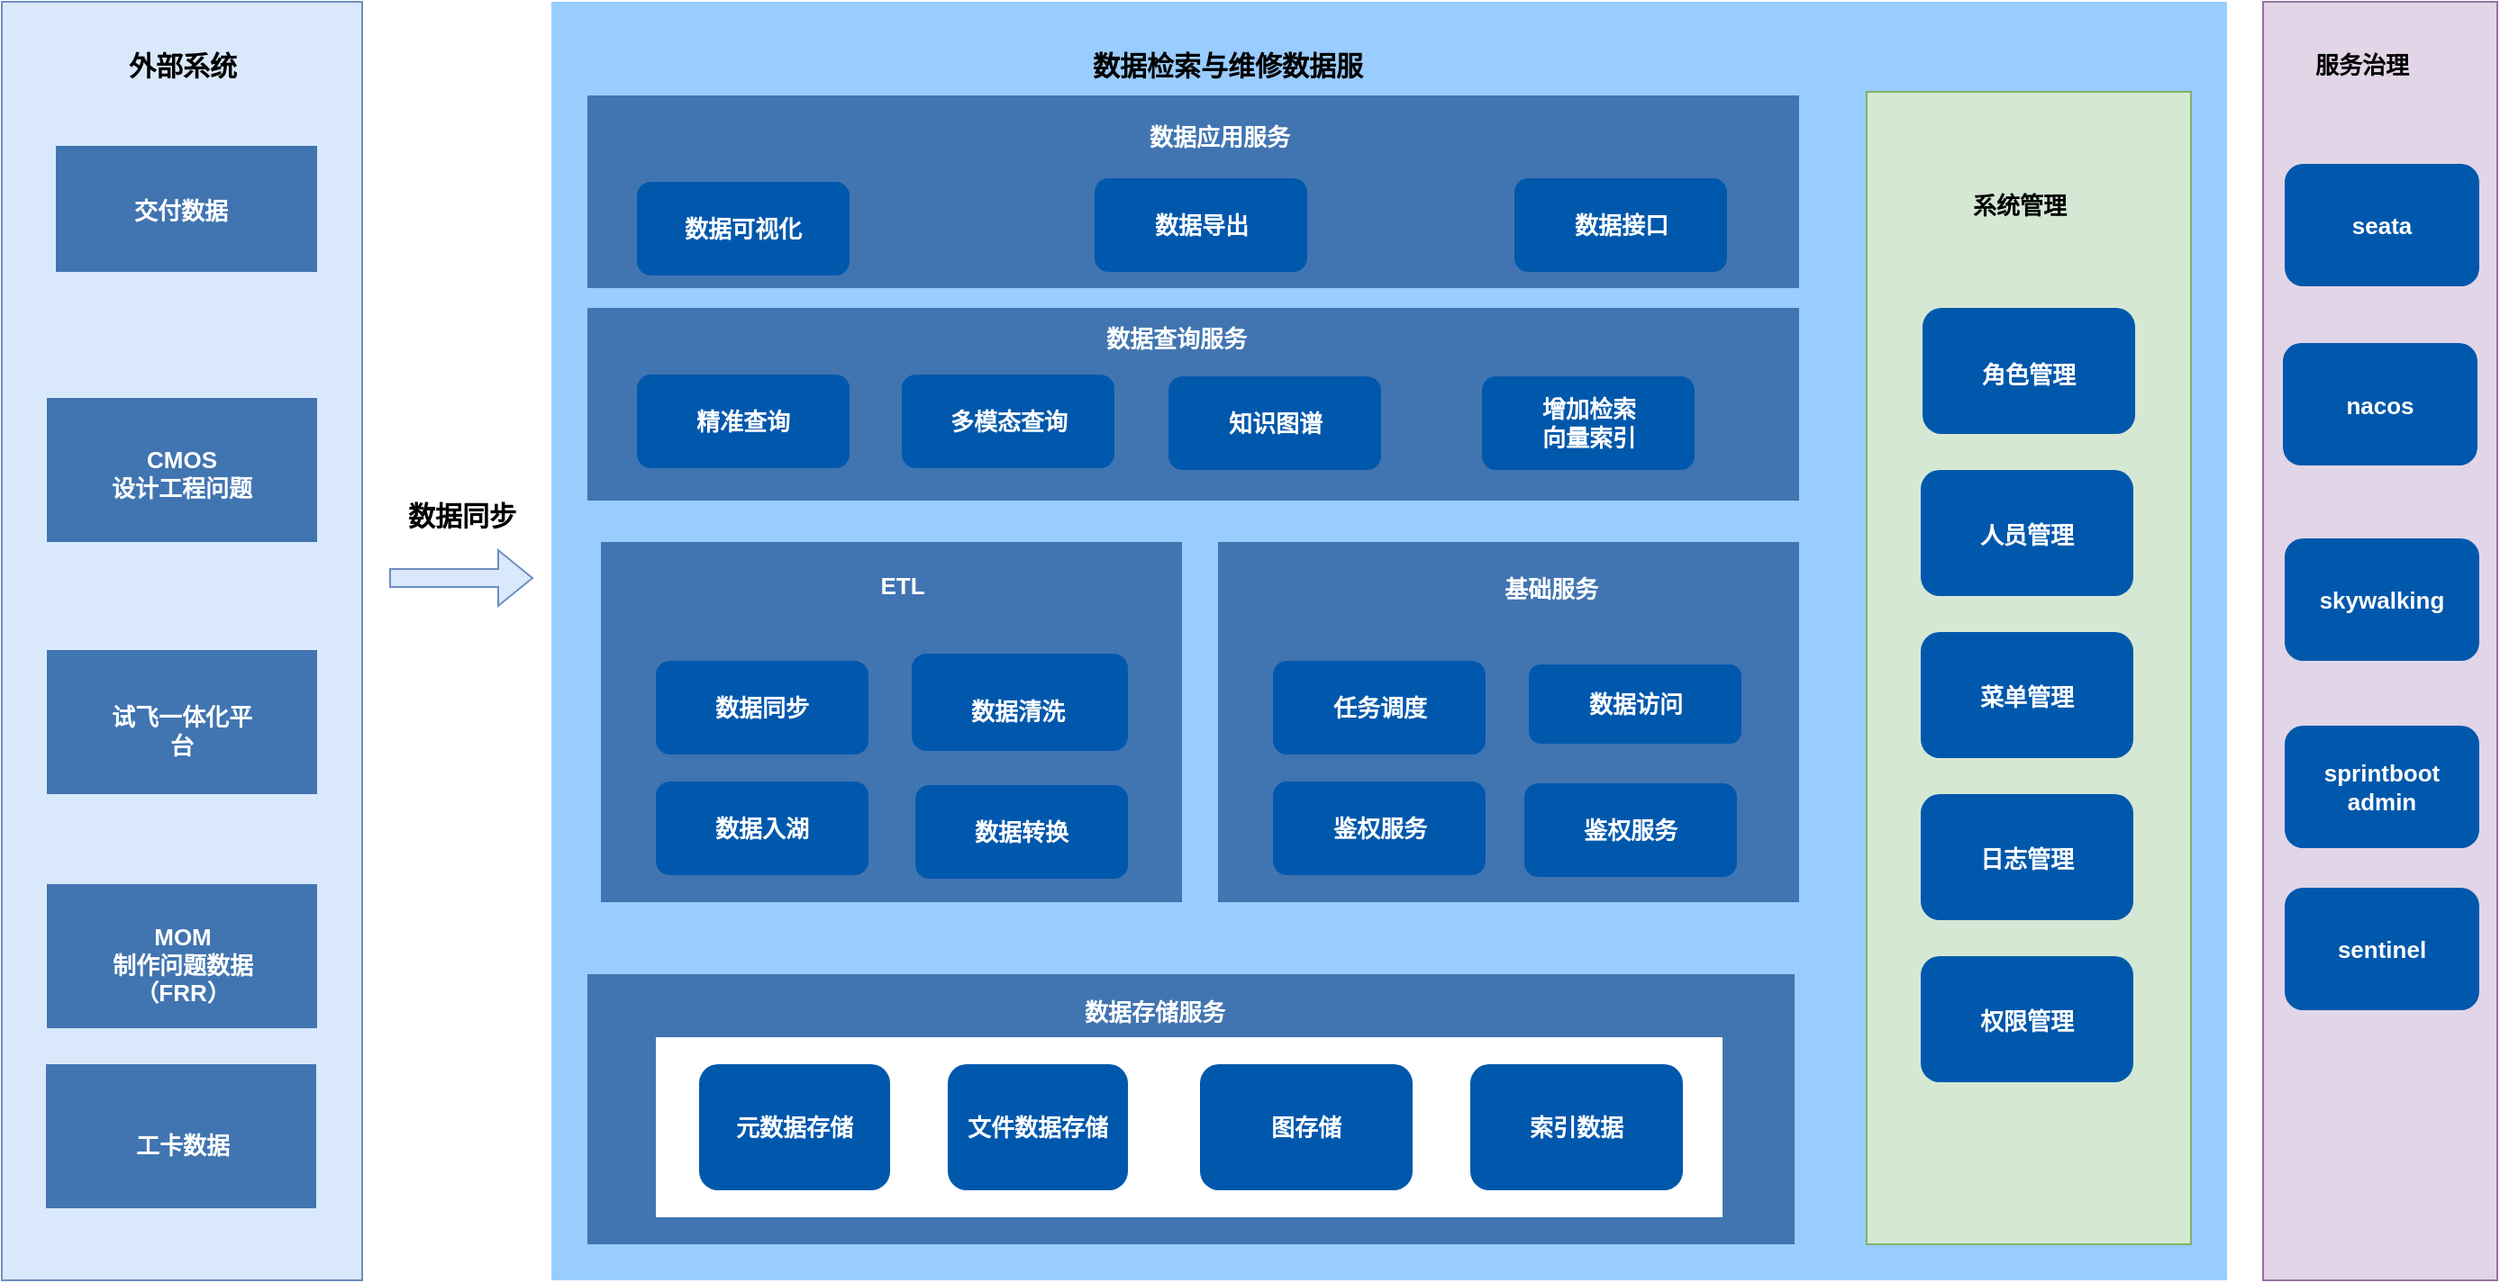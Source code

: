 <mxfile version="24.8.6">
  <diagram name="第 1 页" id="c73X7Lbp8dAQFBpgS6AY">
    <mxGraphModel dx="1517" dy="817" grid="1" gridSize="10" guides="1" tooltips="1" connect="1" arrows="1" fold="1" page="1" pageScale="1" pageWidth="827" pageHeight="1169" math="0" shadow="0">
      <root>
        <mxCell id="0" />
        <mxCell id="1" parent="0" />
        <mxCell id="gah0NT_OzrAsNBO6tPTt-1" value="" style="rounded=0;whiteSpace=wrap;html=1;fillColor=#99CCFF;strokeColor=none;" vertex="1" parent="1">
          <mxGeometry x="320" y="180" width="930" height="710" as="geometry" />
        </mxCell>
        <mxCell id="gah0NT_OzrAsNBO6tPTt-15" value="" style="rounded=0;whiteSpace=wrap;html=1;fillColor=#4175B1;fontStyle=1;fontSize=13;strokeColor=none;" vertex="1" parent="1">
          <mxGeometry x="340" y="720" width="670" height="150" as="geometry" />
        </mxCell>
        <mxCell id="gah0NT_OzrAsNBO6tPTt-24" value="" style="rounded=0;whiteSpace=wrap;html=1;fontStyle=1;fontSize=13;fillColor=#FFFFFF;strokeColor=none;" vertex="1" parent="1">
          <mxGeometry x="378" y="755" width="592" height="100" as="geometry" />
        </mxCell>
        <mxCell id="gah0NT_OzrAsNBO6tPTt-12" value="" style="rounded=0;whiteSpace=wrap;html=1;fillColor=#dae8fc;strokeColor=#6c8ebf;" vertex="1" parent="1">
          <mxGeometry x="15" y="180" width="200" height="710" as="geometry" />
        </mxCell>
        <mxCell id="gah0NT_OzrAsNBO6tPTt-2" value="数据检索与维修数据服" style="text;html=1;align=center;verticalAlign=middle;resizable=0;points=[];autosize=1;strokeColor=none;fillColor=none;fontStyle=1;fontFamily=Garamond;fontSize=15;strokeWidth=1;" vertex="1" parent="1">
          <mxGeometry x="610" y="200" width="170" height="30" as="geometry" />
        </mxCell>
        <mxCell id="gah0NT_OzrAsNBO6tPTt-3" value="" style="rounded=0;whiteSpace=wrap;html=1;fillColor=#4175B1;fontStyle=1;fontSize=13;strokeColor=none;" vertex="1" parent="1">
          <mxGeometry x="45" y="260" width="145" height="70" as="geometry" />
        </mxCell>
        <mxCell id="gah0NT_OzrAsNBO6tPTt-4" value="外部系统" style="text;html=1;align=center;verticalAlign=middle;resizable=0;points=[];autosize=1;strokeColor=none;fillColor=none;fontStyle=1;fontFamily=Garamond;fontSize=15;strokeWidth=1;" vertex="1" parent="1">
          <mxGeometry x="75" y="200" width="80" height="30" as="geometry" />
        </mxCell>
        <mxCell id="gah0NT_OzrAsNBO6tPTt-5" value="交付数据" style="text;html=1;align=center;verticalAlign=middle;whiteSpace=wrap;rounded=0;fontStyle=1;fontSize=13;strokeColor=none;fontColor=#FFFFFF;" vertex="1" parent="1">
          <mxGeometry x="84" y="280" width="61" height="32" as="geometry" />
        </mxCell>
        <mxCell id="gah0NT_OzrAsNBO6tPTt-6" value="" style="rounded=0;whiteSpace=wrap;html=1;fillColor=#4175B1;fontStyle=1;fontSize=13;strokeColor=none;" vertex="1" parent="1">
          <mxGeometry x="40" y="400" width="150" height="80" as="geometry" />
        </mxCell>
        <mxCell id="gah0NT_OzrAsNBO6tPTt-7" value="CMOS&lt;div&gt;设计工程问题&lt;/div&gt;" style="text;html=1;align=center;verticalAlign=middle;whiteSpace=wrap;rounded=0;fontStyle=1;fontSize=13;strokeColor=none;fontColor=#FFFFFF;" vertex="1" parent="1">
          <mxGeometry x="70" y="427" width="90" height="30" as="geometry" />
        </mxCell>
        <mxCell id="gah0NT_OzrAsNBO6tPTt-8" value="" style="rounded=0;whiteSpace=wrap;html=1;fillColor=#4175B1;fontStyle=1;fontSize=13;strokeColor=none;" vertex="1" parent="1">
          <mxGeometry x="40" y="540" width="150" height="80" as="geometry" />
        </mxCell>
        <mxCell id="gah0NT_OzrAsNBO6tPTt-9" value="试飞一体化平台" style="text;html=1;align=center;verticalAlign=middle;whiteSpace=wrap;rounded=0;fontStyle=1;fontSize=13;strokeColor=none;fontColor=#FFFFFF;" vertex="1" parent="1">
          <mxGeometry x="70" y="570" width="90" height="30" as="geometry" />
        </mxCell>
        <mxCell id="gah0NT_OzrAsNBO6tPTt-10" value="" style="rounded=0;whiteSpace=wrap;html=1;fillColor=#4175B1;fontStyle=1;fontSize=13;strokeColor=none;" vertex="1" parent="1">
          <mxGeometry x="40" y="670" width="150" height="80" as="geometry" />
        </mxCell>
        <mxCell id="gah0NT_OzrAsNBO6tPTt-11" value="MOM&lt;div&gt;制作问题数据（FRR）&lt;/div&gt;" style="text;html=1;align=center;verticalAlign=middle;whiteSpace=wrap;rounded=0;fontStyle=1;fontSize=13;strokeColor=none;fontColor=#FFFFFF;" vertex="1" parent="1">
          <mxGeometry x="58" y="700" width="115" height="30" as="geometry" />
        </mxCell>
        <mxCell id="gah0NT_OzrAsNBO6tPTt-13" value="" style="shape=flexArrow;endArrow=classic;html=1;rounded=0;fillColor=#dae8fc;strokeColor=#6c8ebf;" edge="1" parent="1">
          <mxGeometry width="50" height="50" relative="1" as="geometry">
            <mxPoint x="230" y="500" as="sourcePoint" />
            <mxPoint x="310" y="500" as="targetPoint" />
          </mxGeometry>
        </mxCell>
        <mxCell id="gah0NT_OzrAsNBO6tPTt-14" value="数据同步" style="text;html=1;align=center;verticalAlign=middle;resizable=0;points=[];autosize=1;strokeColor=none;fillColor=none;fontStyle=1;fontFamily=Garamond;fontSize=15;strokeWidth=1;" vertex="1" parent="1">
          <mxGeometry x="230" y="450" width="80" height="30" as="geometry" />
        </mxCell>
        <mxCell id="gah0NT_OzrAsNBO6tPTt-16" value="数据存储服务" style="text;html=1;align=center;verticalAlign=middle;whiteSpace=wrap;rounded=0;fontStyle=1;fontSize=13;strokeColor=none;fontColor=#FFFFFF;" vertex="1" parent="1">
          <mxGeometry x="610" y="726" width="90" height="30" as="geometry" />
        </mxCell>
        <mxCell id="gah0NT_OzrAsNBO6tPTt-17" value="元数据存储" style="rounded=1;whiteSpace=wrap;html=1;fontStyle=1;fontSize=13;strokeColor=none;fillColor=#0058AC;fontColor=#FFFFFF;" vertex="1" parent="1">
          <mxGeometry x="402" y="770" width="106" height="70" as="geometry" />
        </mxCell>
        <mxCell id="gah0NT_OzrAsNBO6tPTt-19" value="文件数据存储" style="rounded=1;whiteSpace=wrap;html=1;fontStyle=1;fontSize=13;strokeColor=none;fillColor=#0058AC;fontColor=#FFFFFF;" vertex="1" parent="1">
          <mxGeometry x="540" y="770" width="100" height="70" as="geometry" />
        </mxCell>
        <mxCell id="gah0NT_OzrAsNBO6tPTt-20" value="" style="rounded=1;whiteSpace=wrap;html=1;fontStyle=1;fontSize=13;strokeColor=none;fillColor=#0058AC;fontColor=#FFFFFF;" vertex="1" parent="1">
          <mxGeometry x="680" y="770" width="118" height="70" as="geometry" />
        </mxCell>
        <mxCell id="gah0NT_OzrAsNBO6tPTt-21" value="" style="rounded=1;whiteSpace=wrap;html=1;fontStyle=1;fontSize=13;strokeColor=none;fillColor=#0058AC;fontColor=#FFFFFF;" vertex="1" parent="1">
          <mxGeometry x="830" y="770" width="118" height="70" as="geometry" />
        </mxCell>
        <mxCell id="gah0NT_OzrAsNBO6tPTt-22" value="图存储" style="text;html=1;align=center;verticalAlign=middle;whiteSpace=wrap;rounded=0;fontStyle=1;fontSize=13;strokeColor=none;fontColor=#FFFFFF;" vertex="1" parent="1">
          <mxGeometry x="694" y="790" width="90" height="30" as="geometry" />
        </mxCell>
        <mxCell id="gah0NT_OzrAsNBO6tPTt-23" value="索引数据" style="text;html=1;align=center;verticalAlign=middle;whiteSpace=wrap;rounded=0;fontStyle=1;fontSize=13;strokeColor=none;fontColor=#FFFFFF;" vertex="1" parent="1">
          <mxGeometry x="844" y="790" width="90" height="30" as="geometry" />
        </mxCell>
        <mxCell id="gah0NT_OzrAsNBO6tPTt-25" value="" style="rounded=0;whiteSpace=wrap;html=1;fillColor=#d5e8d4;fontStyle=1;fontSize=13;strokeColor=#82b366;" vertex="1" parent="1">
          <mxGeometry x="1050" y="230" width="180" height="640" as="geometry" />
        </mxCell>
        <mxCell id="gah0NT_OzrAsNBO6tPTt-26" value="系统管理" style="text;html=1;align=center;verticalAlign=middle;whiteSpace=wrap;rounded=0;fontStyle=1;fontSize=13;strokeColor=none;fontColor=#000000;" vertex="1" parent="1">
          <mxGeometry x="1090" y="278" width="90" height="30" as="geometry" />
        </mxCell>
        <mxCell id="gah0NT_OzrAsNBO6tPTt-30" value="" style="group" vertex="1" connectable="0" parent="1">
          <mxGeometry x="1081" y="350" width="118" height="70" as="geometry" />
        </mxCell>
        <mxCell id="gah0NT_OzrAsNBO6tPTt-28" value="" style="rounded=1;whiteSpace=wrap;html=1;fontStyle=1;fontSize=13;strokeColor=none;fillColor=#0058AC;fontColor=#FFFFFF;" vertex="1" parent="gah0NT_OzrAsNBO6tPTt-30">
          <mxGeometry width="118" height="70" as="geometry" />
        </mxCell>
        <mxCell id="gah0NT_OzrAsNBO6tPTt-29" value="角色管理" style="text;html=1;align=center;verticalAlign=middle;whiteSpace=wrap;rounded=0;fontStyle=1;fontSize=13;strokeColor=none;fontColor=#FFFFFF;" vertex="1" parent="gah0NT_OzrAsNBO6tPTt-30">
          <mxGeometry x="14" y="22" width="90" height="30" as="geometry" />
        </mxCell>
        <mxCell id="gah0NT_OzrAsNBO6tPTt-31" value="" style="group" vertex="1" connectable="0" parent="1">
          <mxGeometry x="1080" y="440" width="118" height="70" as="geometry" />
        </mxCell>
        <mxCell id="gah0NT_OzrAsNBO6tPTt-32" value="" style="rounded=1;whiteSpace=wrap;html=1;fontStyle=1;fontSize=13;strokeColor=none;fillColor=#0058AC;fontColor=#FFFFFF;" vertex="1" parent="gah0NT_OzrAsNBO6tPTt-31">
          <mxGeometry width="118" height="70" as="geometry" />
        </mxCell>
        <mxCell id="gah0NT_OzrAsNBO6tPTt-33" value="人员管理" style="text;html=1;align=center;verticalAlign=middle;whiteSpace=wrap;rounded=0;fontStyle=1;fontSize=13;strokeColor=none;fontColor=#FFFFFF;" vertex="1" parent="gah0NT_OzrAsNBO6tPTt-31">
          <mxGeometry x="14" y="22" width="90" height="28" as="geometry" />
        </mxCell>
        <mxCell id="gah0NT_OzrAsNBO6tPTt-35" value="" style="group" vertex="1" connectable="0" parent="1">
          <mxGeometry x="1080" y="530" width="118" height="70" as="geometry" />
        </mxCell>
        <mxCell id="gah0NT_OzrAsNBO6tPTt-36" value="" style="rounded=1;whiteSpace=wrap;html=1;fontStyle=1;fontSize=13;strokeColor=none;fillColor=#0058AC;fontColor=#FFFFFF;" vertex="1" parent="gah0NT_OzrAsNBO6tPTt-35">
          <mxGeometry width="118" height="70" as="geometry" />
        </mxCell>
        <mxCell id="gah0NT_OzrAsNBO6tPTt-37" value="菜单管理" style="text;html=1;align=center;verticalAlign=middle;whiteSpace=wrap;rounded=0;fontStyle=1;fontSize=13;strokeColor=none;fontColor=#FFFFFF;" vertex="1" parent="gah0NT_OzrAsNBO6tPTt-35">
          <mxGeometry x="14" y="22" width="90" height="28" as="geometry" />
        </mxCell>
        <mxCell id="gah0NT_OzrAsNBO6tPTt-38" value="" style="group" vertex="1" connectable="0" parent="1">
          <mxGeometry x="1080" y="620" width="118" height="70" as="geometry" />
        </mxCell>
        <mxCell id="gah0NT_OzrAsNBO6tPTt-39" value="&lt;span style=&quot;color: rgba(0, 0, 0, 0); font-family: monospace; font-size: 0px; font-weight: 400; text-align: start; text-wrap-mode: nowrap;&quot;&gt;%3CmxGraphModel%3E%3Croot%3E%3CmxCell%20id%3D%220%22%2F%3E%3CmxCell%20id%3D%221%22%20parent%3D%220%22%2F%3E%3CmxCell%20id%3D%222%22%20value%3D%22%22%20style%3D%22group%22%20vertex%3D%221%22%20connectable%3D%220%22%20parent%3D%221%22%3E%3CmxGeometry%20x%3D%221060%22%20y%3D%22470%22%20width%3D%22118%22%20height%3D%2270%22%20as%3D%22geometry%22%2F%3E%3C%2FmxCell%3E%3CmxCell%20id%3D%223%22%20value%3D%22%22%20style%3D%22rounded%3D1%3BwhiteSpace%3Dwrap%3Bhtml%3D1%3BfontStyle%3D1%3BfontSize%3D13%3BstrokeColor%3Dnone%3BfillColor%3D%230058AC%3BfontColor%3D%23FFFFFF%3B%22%20vertex%3D%221%22%20parent%3D%222%22%3E%3CmxGeometry%20width%3D%22118%22%20height%3D%2270%22%20as%3D%22geometry%22%2F%3E%3C%2FmxCell%3E%3CmxCell%20id%3D%224%22%20value%3D%22%E8%8F%9C%E5%8D%95%E7%AE%A1%E7%90%86%22%20style%3D%22text%3Bhtml%3D1%3Balign%3Dcenter%3BverticalAlign%3Dmiddle%3BwhiteSpace%3Dwrap%3Brounded%3D0%3BfontStyle%3D1%3BfontSize%3D13%3BstrokeColor%3Dnone%3BfontColor%3D%23FFFFFF%3B%22%20vertex%3D%221%22%20parent%3D%222%22%3E%3CmxGeometry%20x%3D%2214%22%20y%3D%2222%22%20width%3D%2290%22%20height%3D%2228%22%20as%3D%22geometry%22%2F%3E%3C%2FmxCell%3E%3C%2Froot%3E%3C%2FmxGraphModel%3E&lt;/span&gt;" style="rounded=1;whiteSpace=wrap;html=1;fontStyle=1;fontSize=13;strokeColor=none;fillColor=#0058AC;fontColor=#FFFFFF;" vertex="1" parent="gah0NT_OzrAsNBO6tPTt-38">
          <mxGeometry width="118" height="70" as="geometry" />
        </mxCell>
        <mxCell id="gah0NT_OzrAsNBO6tPTt-40" value="日志管理" style="text;html=1;align=center;verticalAlign=middle;whiteSpace=wrap;rounded=0;fontStyle=1;fontSize=13;strokeColor=none;fontColor=#FFFFFF;" vertex="1" parent="gah0NT_OzrAsNBO6tPTt-38">
          <mxGeometry x="14" y="22" width="90" height="28" as="geometry" />
        </mxCell>
        <mxCell id="gah0NT_OzrAsNBO6tPTt-41" value="" style="group" vertex="1" connectable="0" parent="1">
          <mxGeometry x="1080" y="710" width="118" height="70" as="geometry" />
        </mxCell>
        <mxCell id="gah0NT_OzrAsNBO6tPTt-42" value="&lt;span style=&quot;color: rgba(0, 0, 0, 0); font-family: monospace; font-size: 0px; font-weight: 400; text-align: start; text-wrap-mode: nowrap;&quot;&gt;%3CmxGraphModel%3E%3Croot%3E%3CmxCell%20id%3D%220%22%2F%3E%3CmxCell%20id%3D%221%22%20parent%3D%220%22%2F%3E%3CmxCell%20id%3D%222%22%20value%3D%22%22%20style%3D%22group%22%20vertex%3D%221%22%20connectable%3D%220%22%20parent%3D%221%22%3E%3CmxGeometry%20x%3D%221060%22%20y%3D%22470%22%20width%3D%22118%22%20height%3D%2270%22%20as%3D%22geometry%22%2F%3E%3C%2FmxCell%3E%3CmxCell%20id%3D%223%22%20value%3D%22%22%20style%3D%22rounded%3D1%3BwhiteSpace%3Dwrap%3Bhtml%3D1%3BfontStyle%3D1%3BfontSize%3D13%3BstrokeColor%3Dnone%3BfillColor%3D%230058AC%3BfontColor%3D%23FFFFFF%3B%22%20vertex%3D%221%22%20parent%3D%222%22%3E%3CmxGeometry%20width%3D%22118%22%20height%3D%2270%22%20as%3D%22geometry%22%2F%3E%3C%2FmxCell%3E%3CmxCell%20id%3D%224%22%20value%3D%22%E8%8F%9C%E5%8D%95%E7%AE%A1%E7%90%86%22%20style%3D%22text%3Bhtml%3D1%3Balign%3Dcenter%3BverticalAlign%3Dmiddle%3BwhiteSpace%3Dwrap%3Brounded%3D0%3BfontStyle%3D1%3BfontSize%3D13%3BstrokeColor%3Dnone%3BfontColor%3D%23FFFFFF%3B%22%20vertex%3D%221%22%20parent%3D%222%22%3E%3CmxGeometry%20x%3D%2214%22%20y%3D%2222%22%20width%3D%2290%22%20height%3D%2228%22%20as%3D%22geometry%22%2F%3E%3C%2FmxCell%3E%3C%2Froot%3E%3C%2FmxGraphModel%3E&lt;/span&gt;" style="rounded=1;whiteSpace=wrap;html=1;fontStyle=1;fontSize=13;strokeColor=none;fillColor=#0058AC;fontColor=#FFFFFF;" vertex="1" parent="gah0NT_OzrAsNBO6tPTt-41">
          <mxGeometry width="118" height="70" as="geometry" />
        </mxCell>
        <mxCell id="gah0NT_OzrAsNBO6tPTt-43" value="权限管理" style="text;html=1;align=center;verticalAlign=middle;whiteSpace=wrap;rounded=0;fontStyle=1;fontSize=13;strokeColor=none;fontColor=#FFFFFF;" vertex="1" parent="gah0NT_OzrAsNBO6tPTt-41">
          <mxGeometry x="14" y="22" width="90" height="28" as="geometry" />
        </mxCell>
        <mxCell id="gah0NT_OzrAsNBO6tPTt-44" value="" style="rounded=0;whiteSpace=wrap;html=1;fillColor=#4175B1;fontStyle=1;fontSize=13;strokeColor=none;" vertex="1" parent="1">
          <mxGeometry x="347.5" y="480" width="322.5" height="200" as="geometry" />
        </mxCell>
        <mxCell id="gah0NT_OzrAsNBO6tPTt-45" value="ETL" style="text;html=1;align=center;verticalAlign=middle;whiteSpace=wrap;rounded=0;fontStyle=1;fontSize=13;strokeColor=none;fontColor=#FFFFFF;" vertex="1" parent="1">
          <mxGeometry x="470" y="489" width="90" height="30" as="geometry" />
        </mxCell>
        <mxCell id="gah0NT_OzrAsNBO6tPTt-60" value="" style="rounded=1;whiteSpace=wrap;html=1;fontStyle=1;fontSize=13;strokeColor=none;fillColor=#0058AC;fontColor=#FFFFFF;" vertex="1" parent="1">
          <mxGeometry x="378" y="613" width="118" height="52" as="geometry" />
        </mxCell>
        <mxCell id="gah0NT_OzrAsNBO6tPTt-61" value="数据入湖" style="text;html=1;align=center;verticalAlign=middle;whiteSpace=wrap;rounded=0;fontStyle=1;fontSize=13;strokeColor=none;fontColor=#FFFFFF;" vertex="1" parent="1">
          <mxGeometry x="393" y="623.5" width="88" height="31" as="geometry" />
        </mxCell>
        <mxCell id="gah0NT_OzrAsNBO6tPTt-63" value="" style="rounded=0;whiteSpace=wrap;html=1;fillColor=#4175B1;fontStyle=1;fontSize=13;strokeColor=none;" vertex="1" parent="1">
          <mxGeometry x="690" y="480" width="322.5" height="200" as="geometry" />
        </mxCell>
        <mxCell id="gah0NT_OzrAsNBO6tPTt-64" value="基础服务" style="text;html=1;align=center;verticalAlign=middle;whiteSpace=wrap;rounded=0;fontStyle=1;fontSize=13;strokeColor=none;fontColor=#FFFFFF;" vertex="1" parent="1">
          <mxGeometry x="830" y="491" width="90" height="30" as="geometry" />
        </mxCell>
        <mxCell id="gah0NT_OzrAsNBO6tPTt-70" value="" style="rounded=1;whiteSpace=wrap;html=1;fontStyle=1;fontSize=13;strokeColor=none;fillColor=#0058AC;fontColor=#FFFFFF;" vertex="1" parent="1">
          <mxGeometry x="720.5" y="613" width="118" height="52" as="geometry" />
        </mxCell>
        <mxCell id="gah0NT_OzrAsNBO6tPTt-71" value="鉴权服务" style="text;html=1;align=center;verticalAlign=middle;whiteSpace=wrap;rounded=0;fontStyle=1;fontSize=13;strokeColor=none;fontColor=#FFFFFF;" vertex="1" parent="1">
          <mxGeometry x="735.5" y="623.5" width="88" height="31" as="geometry" />
        </mxCell>
        <mxCell id="gah0NT_OzrAsNBO6tPTt-73" value="" style="rounded=1;whiteSpace=wrap;html=1;fontStyle=1;fontSize=13;strokeColor=none;fillColor=#0058AC;fontColor=#FFFFFF;" vertex="1" parent="1">
          <mxGeometry x="860" y="614" width="118" height="52" as="geometry" />
        </mxCell>
        <mxCell id="gah0NT_OzrAsNBO6tPTt-74" value="鉴权服务" style="text;html=1;align=center;verticalAlign=middle;whiteSpace=wrap;rounded=0;fontStyle=1;fontSize=13;strokeColor=none;fontColor=#FFFFFF;" vertex="1" parent="1">
          <mxGeometry x="875" y="624.5" width="88" height="31" as="geometry" />
        </mxCell>
        <mxCell id="gah0NT_OzrAsNBO6tPTt-75" value="" style="rounded=0;whiteSpace=wrap;html=1;fillColor=#4175B1;fontStyle=1;fontSize=13;strokeColor=none;" vertex="1" parent="1">
          <mxGeometry x="340" y="350" width="672.5" height="107" as="geometry" />
        </mxCell>
        <mxCell id="gah0NT_OzrAsNBO6tPTt-76" value="数据查询服务" style="text;html=1;align=center;verticalAlign=middle;whiteSpace=wrap;rounded=0;fontStyle=1;fontSize=13;strokeColor=none;fontColor=#FFFFFF;" vertex="1" parent="1">
          <mxGeometry x="621.5" y="352" width="90" height="30" as="geometry" />
        </mxCell>
        <mxCell id="gah0NT_OzrAsNBO6tPTt-80" value="" style="rounded=1;whiteSpace=wrap;html=1;fontStyle=1;fontSize=13;strokeColor=none;fillColor=#0058AC;fontColor=#FFFFFF;" vertex="1" parent="1">
          <mxGeometry x="662.5" y="388" width="118" height="52" as="geometry" />
        </mxCell>
        <mxCell id="gah0NT_OzrAsNBO6tPTt-81" value="知识图谱" style="text;html=1;align=center;verticalAlign=middle;whiteSpace=wrap;rounded=0;fontStyle=1;fontSize=13;strokeColor=none;fontColor=#FFFFFF;" vertex="1" parent="1">
          <mxGeometry x="677.5" y="398.5" width="88" height="31" as="geometry" />
        </mxCell>
        <mxCell id="gah0NT_OzrAsNBO6tPTt-82" value="" style="rounded=1;whiteSpace=wrap;html=1;fontStyle=1;fontSize=13;strokeColor=none;fillColor=#0058AC;fontColor=#FFFFFF;" vertex="1" parent="1">
          <mxGeometry x="522" y="615" width="118" height="52" as="geometry" />
        </mxCell>
        <mxCell id="gah0NT_OzrAsNBO6tPTt-83" value="数据转换" style="text;html=1;align=center;verticalAlign=middle;whiteSpace=wrap;rounded=0;fontStyle=1;fontSize=13;strokeColor=none;fontColor=#FFFFFF;" vertex="1" parent="1">
          <mxGeometry x="537" y="625.5" width="88" height="31" as="geometry" />
        </mxCell>
        <mxCell id="gah0NT_OzrAsNBO6tPTt-102" style="edgeStyle=orthogonalEdgeStyle;rounded=0;orthogonalLoop=1;jettySize=auto;html=1;exitX=0;exitY=0.25;exitDx=0;exitDy=0;entryX=0;entryY=0.25;entryDx=0;entryDy=0;" edge="1" parent="1" source="gah0NT_OzrAsNBO6tPTt-84" target="gah0NT_OzrAsNBO6tPTt-85">
          <mxGeometry relative="1" as="geometry" />
        </mxCell>
        <mxCell id="gah0NT_OzrAsNBO6tPTt-84" value="" style="rounded=1;whiteSpace=wrap;html=1;fontStyle=1;fontSize=13;strokeColor=none;fillColor=#0058AC;fontColor=#FFFFFF;" vertex="1" parent="1">
          <mxGeometry x="836.5" y="388" width="118" height="52" as="geometry" />
        </mxCell>
        <mxCell id="gah0NT_OzrAsNBO6tPTt-85" value="增加检索&lt;div&gt;向量索引&lt;/div&gt;" style="text;html=1;align=center;verticalAlign=middle;whiteSpace=wrap;rounded=0;fontStyle=1;fontSize=13;strokeColor=none;fontColor=#FFFFFF;" vertex="1" parent="1">
          <mxGeometry x="854.5" y="399" width="82" height="30" as="geometry" />
        </mxCell>
        <mxCell id="gah0NT_OzrAsNBO6tPTt-86" value="" style="rounded=1;whiteSpace=wrap;html=1;fontStyle=1;fontSize=13;strokeColor=none;fillColor=#0058AC;fontColor=#FFFFFF;" vertex="1" parent="1">
          <mxGeometry x="367.5" y="387" width="118" height="52" as="geometry" />
        </mxCell>
        <mxCell id="gah0NT_OzrAsNBO6tPTt-87" value="精准查询" style="text;html=1;align=center;verticalAlign=middle;whiteSpace=wrap;rounded=0;fontStyle=1;fontSize=13;strokeColor=none;fontColor=#FFFFFF;" vertex="1" parent="1">
          <mxGeometry x="380" y="397.5" width="93" height="31" as="geometry" />
        </mxCell>
        <mxCell id="gah0NT_OzrAsNBO6tPTt-88" value="" style="rounded=1;whiteSpace=wrap;html=1;fontStyle=1;fontSize=13;strokeColor=none;fillColor=#0058AC;fontColor=#FFFFFF;" vertex="1" parent="1">
          <mxGeometry x="514.5" y="387" width="118" height="52" as="geometry" />
        </mxCell>
        <mxCell id="gah0NT_OzrAsNBO6tPTt-89" value="多模态查询" style="text;html=1;align=center;verticalAlign=middle;whiteSpace=wrap;rounded=0;fontStyle=1;fontSize=13;strokeColor=none;fontColor=#FFFFFF;" vertex="1" parent="1">
          <mxGeometry x="529.5" y="397.5" width="88" height="31" as="geometry" />
        </mxCell>
        <mxCell id="gah0NT_OzrAsNBO6tPTt-100" value="" style="rounded=0;whiteSpace=wrap;html=1;fillColor=#4175B1;fontStyle=1;fontSize=13;strokeColor=none;" vertex="1" parent="1">
          <mxGeometry x="39.5" y="770" width="150" height="80" as="geometry" />
        </mxCell>
        <mxCell id="gah0NT_OzrAsNBO6tPTt-101" value="工卡数据" style="text;html=1;align=center;verticalAlign=middle;whiteSpace=wrap;rounded=0;fontStyle=1;fontSize=13;strokeColor=none;fontColor=#FFFFFF;" vertex="1" parent="1">
          <mxGeometry x="57.5" y="800" width="115" height="30" as="geometry" />
        </mxCell>
        <mxCell id="gah0NT_OzrAsNBO6tPTt-103" value="" style="rounded=0;whiteSpace=wrap;html=1;fillColor=#4175B1;fontStyle=1;fontSize=13;strokeColor=none;" vertex="1" parent="1">
          <mxGeometry x="340" y="232" width="672.5" height="107" as="geometry" />
        </mxCell>
        <mxCell id="gah0NT_OzrAsNBO6tPTt-104" value="数据应用服务" style="text;html=1;align=center;verticalAlign=middle;whiteSpace=wrap;rounded=0;fontStyle=1;fontSize=13;strokeColor=none;fontColor=#FFFFFF;" vertex="1" parent="1">
          <mxGeometry x="645.5" y="240" width="90" height="30" as="geometry" />
        </mxCell>
        <mxCell id="gah0NT_OzrAsNBO6tPTt-50" value="" style="rounded=1;whiteSpace=wrap;html=1;fontStyle=1;fontSize=13;strokeColor=none;fillColor=#0058AC;fontColor=#FFFFFF;" vertex="1" parent="1">
          <mxGeometry x="378" y="546" width="118" height="52" as="geometry" />
        </mxCell>
        <mxCell id="gah0NT_OzrAsNBO6tPTt-51" value="数据同步" style="text;html=1;align=center;verticalAlign=middle;whiteSpace=wrap;rounded=0;fontStyle=1;fontSize=13;strokeColor=none;fontColor=#FFFFFF;" vertex="1" parent="1">
          <mxGeometry x="390" y="556.5" width="94" height="31" as="geometry" />
        </mxCell>
        <mxCell id="gah0NT_OzrAsNBO6tPTt-57" value="" style="group" vertex="1" connectable="0" parent="1">
          <mxGeometry x="540" y="552" width="118" height="44" as="geometry" />
        </mxCell>
        <mxCell id="gah0NT_OzrAsNBO6tPTt-55" value="" style="rounded=1;whiteSpace=wrap;html=1;fontStyle=1;fontSize=13;strokeColor=none;fillColor=#0058AC;fontColor=#FFFFFF;" vertex="1" parent="gah0NT_OzrAsNBO6tPTt-57">
          <mxGeometry x="-20" y="-10" width="120" height="54" as="geometry" />
        </mxCell>
        <mxCell id="gah0NT_OzrAsNBO6tPTt-56" value="数据清洗" style="text;html=1;align=center;verticalAlign=middle;whiteSpace=wrap;rounded=0;fontStyle=1;fontSize=13;strokeColor=none;fontColor=#FFFFFF;" vertex="1" parent="gah0NT_OzrAsNBO6tPTt-57">
          <mxGeometry x="-10" y="10" width="98" height="24" as="geometry" />
        </mxCell>
        <mxCell id="gah0NT_OzrAsNBO6tPTt-65" value="" style="rounded=1;whiteSpace=wrap;html=1;fontStyle=1;fontSize=13;strokeColor=none;fillColor=#0058AC;fontColor=#FFFFFF;" vertex="1" parent="1">
          <mxGeometry x="720.5" y="546" width="118" height="52" as="geometry" />
        </mxCell>
        <mxCell id="gah0NT_OzrAsNBO6tPTt-66" value="任务调度" style="text;html=1;align=center;verticalAlign=middle;whiteSpace=wrap;rounded=0;fontStyle=1;fontSize=13;strokeColor=none;fontColor=#FFFFFF;" vertex="1" parent="1">
          <mxGeometry x="732.5" y="556.5" width="94" height="31" as="geometry" />
        </mxCell>
        <mxCell id="gah0NT_OzrAsNBO6tPTt-68" value="" style="rounded=1;whiteSpace=wrap;html=1;fontStyle=1;fontSize=13;strokeColor=none;fillColor=#0058AC;fontColor=#FFFFFF;" vertex="1" parent="1">
          <mxGeometry x="862.5" y="548" width="118" height="44" as="geometry" />
        </mxCell>
        <mxCell id="gah0NT_OzrAsNBO6tPTt-69" value="数据访问" style="text;html=1;align=center;verticalAlign=middle;whiteSpace=wrap;rounded=0;fontStyle=1;fontSize=13;strokeColor=none;fontColor=#FFFFFF;" vertex="1" parent="1">
          <mxGeometry x="872.5" y="558" width="98" height="24" as="geometry" />
        </mxCell>
        <mxCell id="gah0NT_OzrAsNBO6tPTt-105" value="" style="rounded=1;whiteSpace=wrap;html=1;fontStyle=1;fontSize=13;strokeColor=none;fillColor=#0058AC;fontColor=#FFFFFF;" vertex="1" parent="1">
          <mxGeometry x="367.5" y="280" width="118" height="52" as="geometry" />
        </mxCell>
        <mxCell id="gah0NT_OzrAsNBO6tPTt-106" value="数据可视化" style="text;html=1;align=center;verticalAlign=middle;whiteSpace=wrap;rounded=0;fontStyle=1;fontSize=13;strokeColor=none;fontColor=#FFFFFF;" vertex="1" parent="1">
          <mxGeometry x="380" y="290.5" width="93" height="31" as="geometry" />
        </mxCell>
        <mxCell id="gah0NT_OzrAsNBO6tPTt-107" value="" style="rounded=1;whiteSpace=wrap;html=1;fontStyle=1;fontSize=13;strokeColor=none;fillColor=#0058AC;fontColor=#FFFFFF;" vertex="1" parent="1">
          <mxGeometry x="621.5" y="278" width="118" height="52" as="geometry" />
        </mxCell>
        <mxCell id="gah0NT_OzrAsNBO6tPTt-108" value="数据导出" style="text;html=1;align=center;verticalAlign=middle;whiteSpace=wrap;rounded=0;fontStyle=1;fontSize=13;strokeColor=none;fontColor=#FFFFFF;" vertex="1" parent="1">
          <mxGeometry x="634.5" y="290" width="92" height="28" as="geometry" />
        </mxCell>
        <mxCell id="gah0NT_OzrAsNBO6tPTt-109" value="" style="rounded=1;whiteSpace=wrap;html=1;fontStyle=1;fontSize=13;strokeColor=none;fillColor=#0058AC;fontColor=#FFFFFF;" vertex="1" parent="1">
          <mxGeometry x="854.5" y="278" width="118" height="52" as="geometry" />
        </mxCell>
        <mxCell id="gah0NT_OzrAsNBO6tPTt-110" value="数据接口" style="text;html=1;align=center;verticalAlign=middle;whiteSpace=wrap;rounded=0;fontStyle=1;fontSize=13;strokeColor=none;fontColor=#FFFFFF;" vertex="1" parent="1">
          <mxGeometry x="867.5" y="290" width="92" height="28" as="geometry" />
        </mxCell>
        <mxCell id="gah0NT_OzrAsNBO6tPTt-111" value="" style="rounded=0;whiteSpace=wrap;html=1;fillColor=#e1d5e7;fontStyle=1;fontSize=13;strokeColor=#9673a6;" vertex="1" parent="1">
          <mxGeometry x="1270" y="180" width="130" height="710" as="geometry" />
        </mxCell>
        <mxCell id="gah0NT_OzrAsNBO6tPTt-112" value="服务治理" style="text;html=1;align=center;verticalAlign=middle;whiteSpace=wrap;rounded=0;fontStyle=1;fontSize=13;strokeColor=none;fontColor=#000000;" vertex="1" parent="1">
          <mxGeometry x="1280" y="200" width="90" height="30" as="geometry" />
        </mxCell>
        <mxCell id="gah0NT_OzrAsNBO6tPTt-116" value="" style="group" vertex="1" connectable="0" parent="1">
          <mxGeometry x="1282" y="270" width="108" height="68" as="geometry" />
        </mxCell>
        <mxCell id="gah0NT_OzrAsNBO6tPTt-114" value="" style="rounded=1;whiteSpace=wrap;html=1;fontStyle=1;fontSize=13;strokeColor=none;fillColor=#0058AC;fontColor=#FFFFFF;" vertex="1" parent="gah0NT_OzrAsNBO6tPTt-116">
          <mxGeometry width="108" height="68" as="geometry" />
        </mxCell>
        <mxCell id="gah0NT_OzrAsNBO6tPTt-115" value="seata" style="text;html=1;align=center;verticalAlign=middle;whiteSpace=wrap;rounded=0;fontStyle=1;fontSize=13;strokeColor=none;fontColor=#FFFFFF;" vertex="1" parent="gah0NT_OzrAsNBO6tPTt-116">
          <mxGeometry x="9" y="19" width="90" height="30" as="geometry" />
        </mxCell>
        <mxCell id="gah0NT_OzrAsNBO6tPTt-117" value="nacos" style="rounded=1;whiteSpace=wrap;html=1;fontStyle=1;fontSize=13;strokeColor=none;fillColor=#0058AC;fontColor=#FFFFFF;" vertex="1" parent="1">
          <mxGeometry x="1281" y="369.5" width="108" height="68" as="geometry" />
        </mxCell>
        <mxCell id="gah0NT_OzrAsNBO6tPTt-118" value="skywalking" style="rounded=1;whiteSpace=wrap;html=1;fontStyle=1;fontSize=13;strokeColor=none;fillColor=#0058AC;fontColor=#FFFFFF;" vertex="1" parent="1">
          <mxGeometry x="1282" y="478" width="108" height="68" as="geometry" />
        </mxCell>
        <mxCell id="gah0NT_OzrAsNBO6tPTt-119" value="sprintboot&lt;div&gt;admin&lt;/div&gt;" style="rounded=1;whiteSpace=wrap;html=1;fontStyle=1;fontSize=13;strokeColor=none;fillColor=#0058AC;fontColor=#FFFFFF;" vertex="1" parent="1">
          <mxGeometry x="1282" y="582" width="108" height="68" as="geometry" />
        </mxCell>
        <mxCell id="gah0NT_OzrAsNBO6tPTt-120" value="sentinel" style="rounded=1;whiteSpace=wrap;html=1;fontStyle=1;fontSize=13;strokeColor=none;fillColor=#0058AC;fontColor=#FFFFFF;" vertex="1" parent="1">
          <mxGeometry x="1282" y="672" width="108" height="68" as="geometry" />
        </mxCell>
      </root>
    </mxGraphModel>
  </diagram>
</mxfile>
